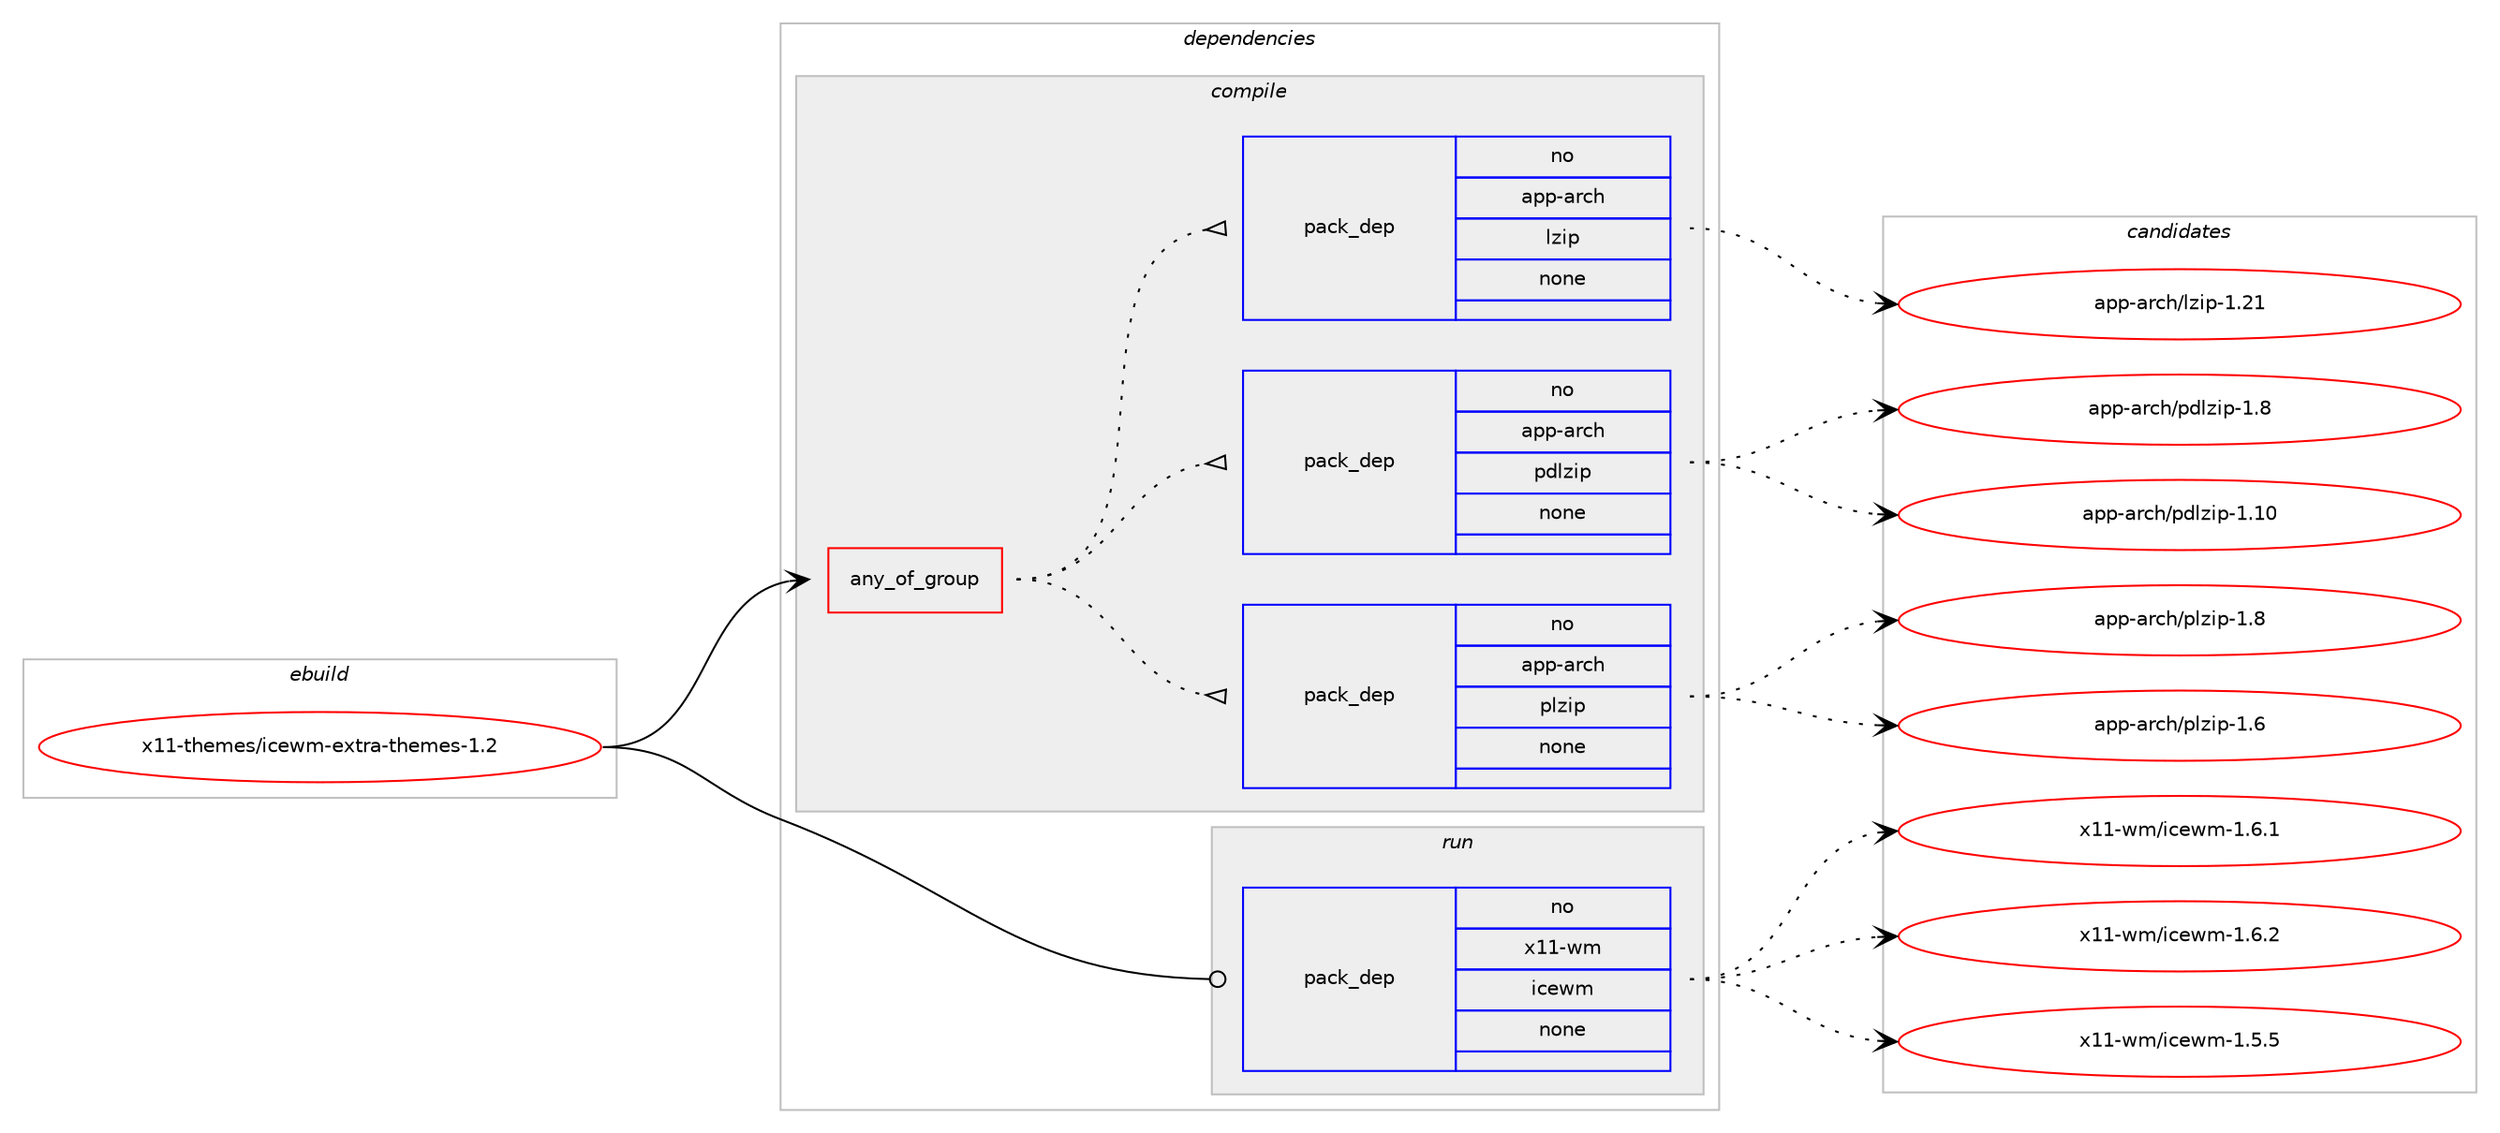 digraph prolog {

# *************
# Graph options
# *************

newrank=true;
concentrate=true;
compound=true;
graph [rankdir=LR,fontname=Helvetica,fontsize=10,ranksep=1.5];#, ranksep=2.5, nodesep=0.2];
edge  [arrowhead=vee];
node  [fontname=Helvetica,fontsize=10];

# **********
# The ebuild
# **********

subgraph cluster_leftcol {
color=gray;
rank=same;
label=<<i>ebuild</i>>;
id [label="x11-themes/icewm-extra-themes-1.2", color=red, width=4, href="../x11-themes/icewm-extra-themes-1.2.svg"];
}

# ****************
# The dependencies
# ****************

subgraph cluster_midcol {
color=gray;
label=<<i>dependencies</i>>;
subgraph cluster_compile {
fillcolor="#eeeeee";
style=filled;
label=<<i>compile</i>>;
subgraph any16211 {
dependency924900 [label=<<TABLE BORDER="0" CELLBORDER="1" CELLSPACING="0" CELLPADDING="4"><TR><TD CELLPADDING="10">any_of_group</TD></TR></TABLE>>, shape=none, color=red];subgraph pack687671 {
dependency924901 [label=<<TABLE BORDER="0" CELLBORDER="1" CELLSPACING="0" CELLPADDING="4" WIDTH="220"><TR><TD ROWSPAN="6" CELLPADDING="30">pack_dep</TD></TR><TR><TD WIDTH="110">no</TD></TR><TR><TD>app-arch</TD></TR><TR><TD>plzip</TD></TR><TR><TD>none</TD></TR><TR><TD></TD></TR></TABLE>>, shape=none, color=blue];
}
dependency924900:e -> dependency924901:w [weight=20,style="dotted",arrowhead="oinv"];
subgraph pack687672 {
dependency924902 [label=<<TABLE BORDER="0" CELLBORDER="1" CELLSPACING="0" CELLPADDING="4" WIDTH="220"><TR><TD ROWSPAN="6" CELLPADDING="30">pack_dep</TD></TR><TR><TD WIDTH="110">no</TD></TR><TR><TD>app-arch</TD></TR><TR><TD>pdlzip</TD></TR><TR><TD>none</TD></TR><TR><TD></TD></TR></TABLE>>, shape=none, color=blue];
}
dependency924900:e -> dependency924902:w [weight=20,style="dotted",arrowhead="oinv"];
subgraph pack687673 {
dependency924903 [label=<<TABLE BORDER="0" CELLBORDER="1" CELLSPACING="0" CELLPADDING="4" WIDTH="220"><TR><TD ROWSPAN="6" CELLPADDING="30">pack_dep</TD></TR><TR><TD WIDTH="110">no</TD></TR><TR><TD>app-arch</TD></TR><TR><TD>lzip</TD></TR><TR><TD>none</TD></TR><TR><TD></TD></TR></TABLE>>, shape=none, color=blue];
}
dependency924900:e -> dependency924903:w [weight=20,style="dotted",arrowhead="oinv"];
}
id:e -> dependency924900:w [weight=20,style="solid",arrowhead="vee"];
}
subgraph cluster_compileandrun {
fillcolor="#eeeeee";
style=filled;
label=<<i>compile and run</i>>;
}
subgraph cluster_run {
fillcolor="#eeeeee";
style=filled;
label=<<i>run</i>>;
subgraph pack687674 {
dependency924904 [label=<<TABLE BORDER="0" CELLBORDER="1" CELLSPACING="0" CELLPADDING="4" WIDTH="220"><TR><TD ROWSPAN="6" CELLPADDING="30">pack_dep</TD></TR><TR><TD WIDTH="110">no</TD></TR><TR><TD>x11-wm</TD></TR><TR><TD>icewm</TD></TR><TR><TD>none</TD></TR><TR><TD></TD></TR></TABLE>>, shape=none, color=blue];
}
id:e -> dependency924904:w [weight=20,style="solid",arrowhead="odot"];
}
}

# **************
# The candidates
# **************

subgraph cluster_choices {
rank=same;
color=gray;
label=<<i>candidates</i>>;

subgraph choice687671 {
color=black;
nodesep=1;
choice971121124597114991044711210812210511245494654 [label="app-arch/plzip-1.6", color=red, width=4,href="../app-arch/plzip-1.6.svg"];
choice971121124597114991044711210812210511245494656 [label="app-arch/plzip-1.8", color=red, width=4,href="../app-arch/plzip-1.8.svg"];
dependency924901:e -> choice971121124597114991044711210812210511245494654:w [style=dotted,weight="100"];
dependency924901:e -> choice971121124597114991044711210812210511245494656:w [style=dotted,weight="100"];
}
subgraph choice687672 {
color=black;
nodesep=1;
choice97112112459711499104471121001081221051124549464948 [label="app-arch/pdlzip-1.10", color=red, width=4,href="../app-arch/pdlzip-1.10.svg"];
choice971121124597114991044711210010812210511245494656 [label="app-arch/pdlzip-1.8", color=red, width=4,href="../app-arch/pdlzip-1.8.svg"];
dependency924902:e -> choice97112112459711499104471121001081221051124549464948:w [style=dotted,weight="100"];
dependency924902:e -> choice971121124597114991044711210010812210511245494656:w [style=dotted,weight="100"];
}
subgraph choice687673 {
color=black;
nodesep=1;
choice97112112459711499104471081221051124549465049 [label="app-arch/lzip-1.21", color=red, width=4,href="../app-arch/lzip-1.21.svg"];
dependency924903:e -> choice97112112459711499104471081221051124549465049:w [style=dotted,weight="100"];
}
subgraph choice687674 {
color=black;
nodesep=1;
choice1204949451191094710599101119109454946534653 [label="x11-wm/icewm-1.5.5", color=red, width=4,href="../x11-wm/icewm-1.5.5.svg"];
choice1204949451191094710599101119109454946544649 [label="x11-wm/icewm-1.6.1", color=red, width=4,href="../x11-wm/icewm-1.6.1.svg"];
choice1204949451191094710599101119109454946544650 [label="x11-wm/icewm-1.6.2", color=red, width=4,href="../x11-wm/icewm-1.6.2.svg"];
dependency924904:e -> choice1204949451191094710599101119109454946534653:w [style=dotted,weight="100"];
dependency924904:e -> choice1204949451191094710599101119109454946544649:w [style=dotted,weight="100"];
dependency924904:e -> choice1204949451191094710599101119109454946544650:w [style=dotted,weight="100"];
}
}

}
